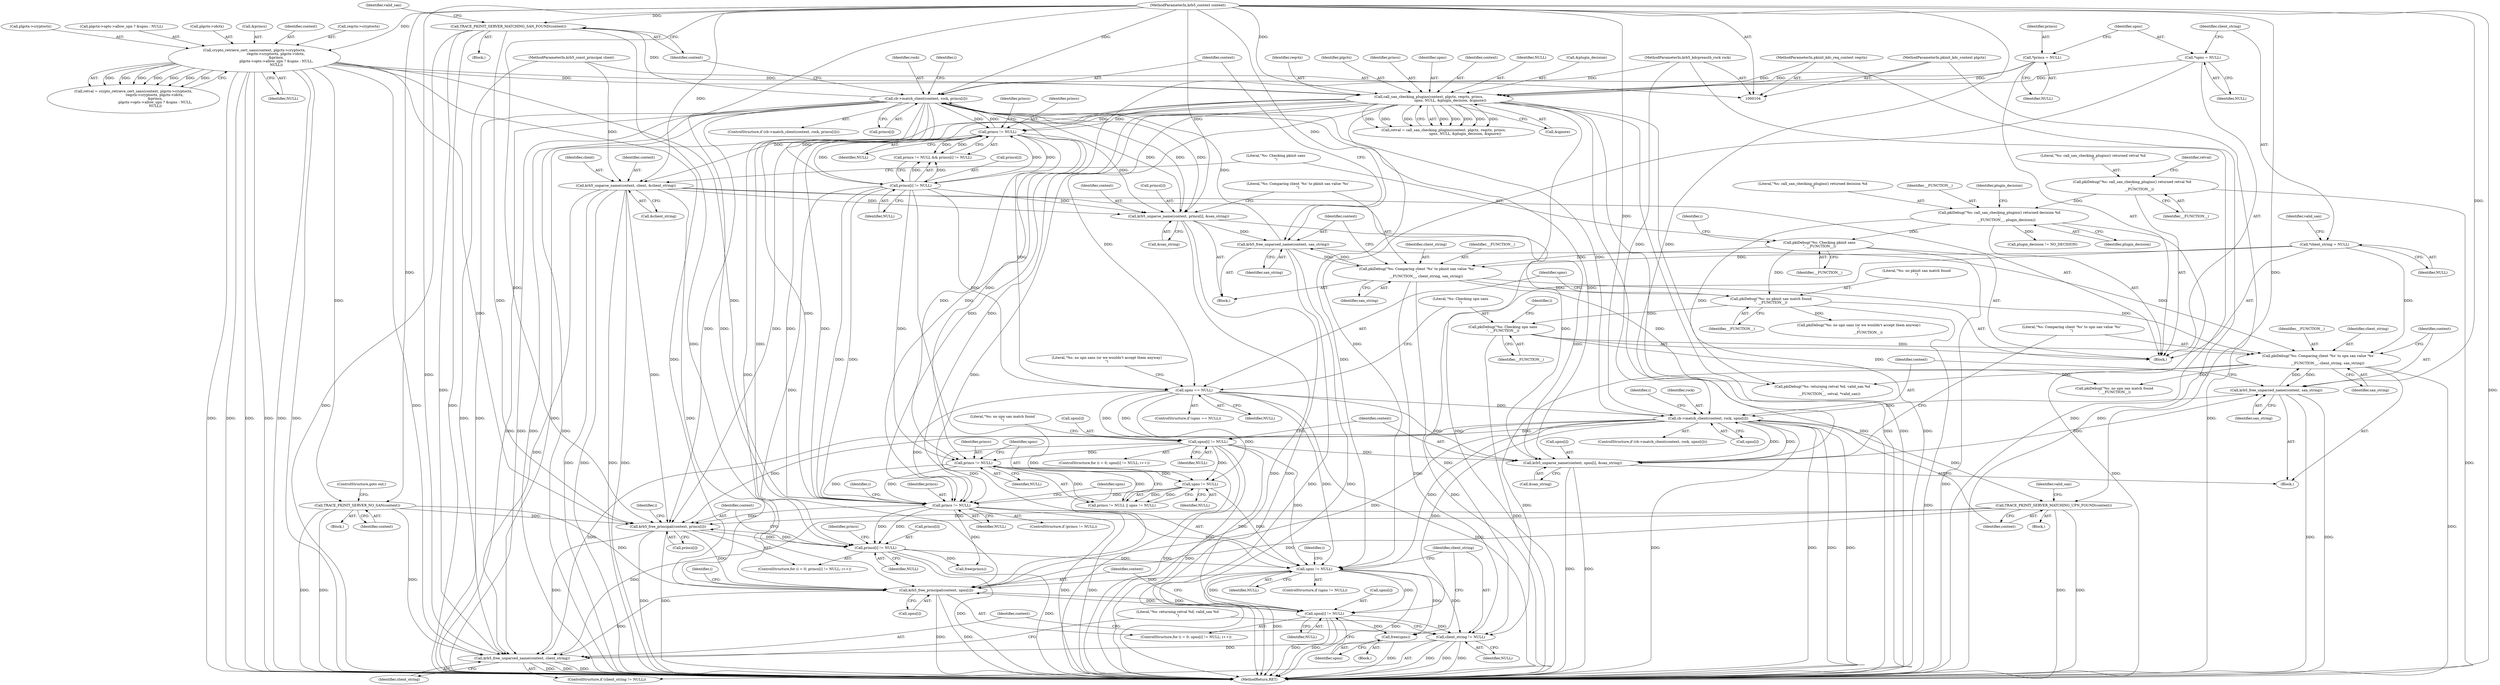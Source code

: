 digraph "1_krb5_50fe4074f188c2d4da0c421e96553acea8378db2_1@API" {
"1000394" [label="(Call,krb5_free_principal(context, upns[i]))"];
"1000259" [label="(Call,TRACE_PKINIT_SERVER_MATCHING_SAN_FOUND(context))"];
"1000252" [label="(Call,cb->match_client(context, rock, princs[i]))"];
"1000248" [label="(Call,krb5_free_unparsed_name(context, san_string))"];
"1000236" [label="(Call,krb5_unparse_name(context, princs[i], &san_string))"];
"1000212" [label="(Call,krb5_unparse_name(context, client, &client_string))"];
"1000178" [label="(Call,call_san_checking_plugins(context, plgctx, reqctx, princs,\n                                       upns, NULL, &plugin_decision, &ignore))"];
"1000134" [label="(Call,crypto_retrieve_cert_sans(context, plgctx->cryptoctx,\n                                       reqctx->cryptoctx, plgctx->idctx,\n                                        &princs,\n                                        plgctx->opts->allow_upn ? &upns : NULL,\n                                        NULL))"];
"1000105" [label="(MethodParameterIn,krb5_context context)"];
"1000106" [label="(MethodParameterIn,pkinit_kdc_context plgctx)"];
"1000107" [label="(MethodParameterIn,pkinit_kdc_req_context reqctx)"];
"1000115" [label="(Call,*princs = NULL)"];
"1000119" [label="(Call,*upns = NULL)"];
"1000110" [label="(MethodParameterIn,krb5_const_principal client)"];
"1000225" [label="(Call,princs != NULL)"];
"1000228" [label="(Call,princs[i] != NULL)"];
"1000243" [label="(Call,pkiDebug(\"%s: Comparing client '%s' to pkinit san value '%s'\n\",\n                 __FUNCTION__, client_string, san_string))"];
"1000217" [label="(Call,pkiDebug(\"%s: Checking pkinit sans\n\", __FUNCTION__))"];
"1000199" [label="(Call,pkiDebug(\"%s: call_san_checking_plugins() returned decision %d\n\",\n             __FUNCTION__, plugin_decision))"];
"1000189" [label="(Call,pkiDebug(\"%s: call_san_checking_plugins() returned retval %d\n\",\n             __FUNCTION__))"];
"1000124" [label="(Call,*client_string = NULL)"];
"1000109" [label="(MethodParameterIn,krb5_kdcpreauth_rock rock)"];
"1000322" [label="(Call,TRACE_PKINIT_SERVER_MATCHING_UPN_FOUND(context))"];
"1000315" [label="(Call,cb->match_client(context, rock, upns[i]))"];
"1000311" [label="(Call,krb5_free_unparsed_name(context, san_string))"];
"1000299" [label="(Call,krb5_unparse_name(context, upns[i], &san_string))"];
"1000291" [label="(Call,upns[i] != NULL)"];
"1000273" [label="(Call,upns == NULL)"];
"1000306" [label="(Call,pkiDebug(\"%s: Comparing client '%s' to upn san value '%s'\n\",\n                 __FUNCTION__, client_string, san_string))"];
"1000284" [label="(Call,pkiDebug(\"%s: Checking upn sans\n\", __FUNCTION__))"];
"1000269" [label="(Call,pkiDebug(\"%s: no pkinit san match found\n\", __FUNCTION__))"];
"1000371" [label="(Call,krb5_free_principal(context, princs[i]))"];
"1000162" [label="(Call,TRACE_PKINIT_SERVER_NO_SAN(context))"];
"1000364" [label="(Call,princs[i] != NULL)"];
"1000356" [label="(Call,princs != NULL)"];
"1000337" [label="(Call,princs != NULL)"];
"1000340" [label="(Call,upns != NULL)"];
"1000379" [label="(Call,upns != NULL)"];
"1000387" [label="(Call,upns[i] != NULL)"];
"1000394" [label="(Call,krb5_free_principal(context, upns[i]))"];
"1000405" [label="(Call,krb5_free_unparsed_name(context, client_string))"];
"1000399" [label="(Call,free(upns))"];
"1000402" [label="(Call,client_string != NULL)"];
"1000241" [label="(Call,&san_string)"];
"1000250" [label="(Identifier,san_string)"];
"1000252" [label="(Call,cb->match_client(context, rock, princs[i]))"];
"1000126" [label="(Identifier,NULL)"];
"1000342" [label="(Identifier,NULL)"];
"1000269" [label="(Call,pkiDebug(\"%s: no pkinit san match found\n\", __FUNCTION__))"];
"1000407" [label="(Identifier,client_string)"];
"1000402" [label="(Call,client_string != NULL)"];
"1000309" [label="(Identifier,client_string)"];
"1000185" [label="(Call,&plugin_decision)"];
"1000226" [label="(Identifier,princs)"];
"1000236" [label="(Call,krb5_unparse_name(context, princs[i], &san_string))"];
"1000107" [label="(MethodParameterIn,pkinit_kdc_req_context reqctx)"];
"1000299" [label="(Call,krb5_unparse_name(context, upns[i], &san_string))"];
"1000360" [label="(ControlStructure,for (i = 0; princs[i] != NULL; i++))"];
"1000340" [label="(Call,upns != NULL)"];
"1000109" [label="(MethodParameterIn,krb5_kdcpreauth_rock rock)"];
"1000382" [label="(Block,)"];
"1000311" [label="(Call,krb5_free_unparsed_name(context, san_string))"];
"1000270" [label="(Literal,\"%s: no pkinit san match found\n\")"];
"1000181" [label="(Identifier,reqctx)"];
"1000292" [label="(Call,upns[i])"];
"1000372" [label="(Identifier,context)"];
"1000371" [label="(Call,krb5_free_principal(context, princs[i]))"];
"1000362" [label="(Identifier,i)"];
"1000260" [label="(Identifier,context)"];
"1000404" [label="(Identifier,NULL)"];
"1000416" [label="(MethodReturn,RET)"];
"1000176" [label="(Call,retval = call_san_checking_plugins(context, plgctx, reqctx, princs,\n                                       upns, NULL, &plugin_decision, &ignore))"];
"1000391" [label="(Identifier,NULL)"];
"1000314" [label="(ControlStructure,if (cb->match_client(context, rock, upns[i])))"];
"1000218" [label="(Literal,\"%s: Checking pkinit sans\n\")"];
"1000234" [label="(Identifier,i)"];
"1000238" [label="(Call,princs[i])"];
"1000189" [label="(Call,pkiDebug(\"%s: call_san_checking_plugins() returned retval %d\n\",\n             __FUNCTION__))"];
"1000395" [label="(Identifier,context)"];
"1000300" [label="(Identifier,context)"];
"1000358" [label="(Identifier,NULL)"];
"1000156" [label="(Identifier,NULL)"];
"1000403" [label="(Identifier,client_string)"];
"1000227" [label="(Identifier,NULL)"];
"1000373" [label="(Call,princs[i])"];
"1000187" [label="(Call,&ignore)"];
"1000323" [label="(Identifier,context)"];
"1000394" [label="(Call,krb5_free_principal(context, upns[i]))"];
"1000180" [label="(Identifier,plgctx)"];
"1000202" [label="(Identifier,plugin_decision)"];
"1000200" [label="(Literal,\"%s: call_san_checking_plugins() returned decision %d\n\")"];
"1000307" [label="(Literal,\"%s: Comparing client '%s' to upn san value '%s'\n\")"];
"1000134" [label="(Call,crypto_retrieve_cert_sans(context, plgctx->cryptoctx,\n                                       reqctx->cryptoctx, plgctx->idctx,\n                                        &princs,\n                                        plgctx->opts->allow_upn ? &upns : NULL,\n                                        NULL))"];
"1000119" [label="(Call,*upns = NULL)"];
"1000237" [label="(Identifier,context)"];
"1000406" [label="(Identifier,context)"];
"1000310" [label="(Identifier,san_string)"];
"1000125" [label="(Identifier,client_string)"];
"1000337" [label="(Call,princs != NULL)"];
"1000287" [label="(ControlStructure,for (i = 0; upns[i] != NULL; i++))"];
"1000255" [label="(Call,princs[i])"];
"1000201" [label="(Identifier,__FUNCTION__)"];
"1000336" [label="(Call,princs != NULL || upns != NULL)"];
"1000243" [label="(Call,pkiDebug(\"%s: Comparing client '%s' to pkinit san value '%s'\n\",\n                 __FUNCTION__, client_string, san_string))"];
"1000182" [label="(Identifier,princs)"];
"1000244" [label="(Literal,\"%s: Comparing client '%s' to pkinit san value '%s'\n\")"];
"1000217" [label="(Call,pkiDebug(\"%s: Checking pkinit sans\n\", __FUNCTION__))"];
"1000321" [label="(Block,)"];
"1000295" [label="(Identifier,NULL)"];
"1000400" [label="(Identifier,upns)"];
"1000213" [label="(Identifier,context)"];
"1000183" [label="(Identifier,upns)"];
"1000396" [label="(Call,upns[i])"];
"1000308" [label="(Identifier,__FUNCTION__)"];
"1000401" [label="(ControlStructure,if (client_string != NULL))"];
"1000229" [label="(Call,princs[i])"];
"1000121" [label="(Identifier,NULL)"];
"1000272" [label="(ControlStructure,if (upns == NULL))"];
"1000332" [label="(Call,pkiDebug(\"%s: no upn san match found\n\", __FUNCTION__))"];
"1000313" [label="(Identifier,san_string)"];
"1000399" [label="(Call,free(upns))"];
"1000291" [label="(Call,upns[i] != NULL)"];
"1000316" [label="(Identifier,context)"];
"1000145" [label="(Call,&princs)"];
"1000178" [label="(Call,call_san_checking_plugins(context, plgctx, reqctx, princs,\n                                       upns, NULL, &plugin_decision, &ignore))"];
"1000383" [label="(ControlStructure,for (i = 0; upns[i] != NULL; i++))"];
"1000247" [label="(Identifier,san_string)"];
"1000378" [label="(ControlStructure,if (upns != NULL))"];
"1000142" [label="(Call,plgctx->idctx)"];
"1000322" [label="(Call,TRACE_PKINIT_SERVER_MATCHING_UPN_FOUND(context))"];
"1000245" [label="(Identifier,__FUNCTION__)"];
"1000225" [label="(Call,princs != NULL)"];
"1000326" [label="(Identifier,valid_san)"];
"1000376" [label="(Call,free(princs))"];
"1000135" [label="(Identifier,context)"];
"1000112" [label="(Block,)"];
"1000263" [label="(Identifier,valid_san)"];
"1000370" [label="(Identifier,i)"];
"1000248" [label="(Call,krb5_free_unparsed_name(context, san_string))"];
"1000224" [label="(Call,princs != NULL && princs[i] != NULL)"];
"1000199" [label="(Call,pkiDebug(\"%s: call_san_checking_plugins() returned decision %d\n\",\n             __FUNCTION__, plugin_decision))"];
"1000381" [label="(Identifier,NULL)"];
"1000318" [label="(Call,upns[i])"];
"1000254" [label="(Identifier,rock)"];
"1000315" [label="(Call,cb->match_client(context, rock, upns[i]))"];
"1000284" [label="(Call,pkiDebug(\"%s: Checking upn sans\n\", __FUNCTION__))"];
"1000232" [label="(Identifier,NULL)"];
"1000355" [label="(ControlStructure,if (princs != NULL))"];
"1000110" [label="(MethodParameterIn,krb5_const_principal client)"];
"1000163" [label="(Identifier,context)"];
"1000286" [label="(Identifier,__FUNCTION__)"];
"1000230" [label="(Identifier,princs)"];
"1000246" [label="(Identifier,client_string)"];
"1000379" [label="(Call,upns != NULL)"];
"1000179" [label="(Identifier,context)"];
"1000273" [label="(Call,upns == NULL)"];
"1000341" [label="(Identifier,upns)"];
"1000205" [label="(Identifier,plugin_decision)"];
"1000333" [label="(Literal,\"%s: no upn san match found\n\")"];
"1000339" [label="(Identifier,NULL)"];
"1000317" [label="(Identifier,rock)"];
"1000409" [label="(Literal,\"%s: returning retval %d, valid_san %d\n\")"];
"1000368" [label="(Identifier,NULL)"];
"1000193" [label="(Identifier,retval)"];
"1000191" [label="(Identifier,__FUNCTION__)"];
"1000312" [label="(Identifier,context)"];
"1000274" [label="(Identifier,upns)"];
"1000139" [label="(Call,reqctx->cryptoctx)"];
"1000297" [label="(Identifier,i)"];
"1000120" [label="(Identifier,upns)"];
"1000190" [label="(Literal,\"%s: call_san_checking_plugins() returned retval %d\n\")"];
"1000377" [label="(Identifier,princs)"];
"1000212" [label="(Call,krb5_unparse_name(context, client, &client_string))"];
"1000235" [label="(Block,)"];
"1000130" [label="(Identifier,valid_san)"];
"1000298" [label="(Block,)"];
"1000259" [label="(Call,TRACE_PKINIT_SERVER_MATCHING_SAN_FOUND(context))"];
"1000277" [label="(Call,pkiDebug(\"%s: no upn sans (or we wouldn't accept them anyway)\n\",\n                 __FUNCTION__))"];
"1000388" [label="(Call,upns[i])"];
"1000304" [label="(Call,&san_string)"];
"1000405" [label="(Call,krb5_free_unparsed_name(context, client_string))"];
"1000253" [label="(Identifier,context)"];
"1000408" [label="(Call,pkiDebug(\"%s: returning retval %d, valid_san %d\n\",\n             __FUNCTION__, retval, *valid_san))"];
"1000306" [label="(Call,pkiDebug(\"%s: Comparing client '%s' to upn san value '%s'\n\",\n                 __FUNCTION__, client_string, san_string))"];
"1000215" [label="(Call,&client_string)"];
"1000289" [label="(Identifier,i)"];
"1000219" [label="(Identifier,__FUNCTION__)"];
"1000364" [label="(Call,princs[i] != NULL)"];
"1000249" [label="(Identifier,context)"];
"1000204" [label="(Call,plugin_decision != NO_DECISION)"];
"1000161" [label="(Block,)"];
"1000162" [label="(Call,TRACE_PKINIT_SERVER_NO_SAN(context))"];
"1000278" [label="(Literal,\"%s: no upn sans (or we wouldn't accept them anyway)\n\")"];
"1000228" [label="(Call,princs[i] != NULL)"];
"1000357" [label="(Identifier,princs)"];
"1000387" [label="(Call,upns[i] != NULL)"];
"1000356" [label="(Call,princs != NULL)"];
"1000184" [label="(Identifier,NULL)"];
"1000124" [label="(Call,*client_string = NULL)"];
"1000222" [label="(Identifier,i)"];
"1000380" [label="(Identifier,upns)"];
"1000365" [label="(Call,princs[i])"];
"1000258" [label="(Block,)"];
"1000136" [label="(Call,plgctx->cryptoctx)"];
"1000147" [label="(Call,plgctx->opts->allow_upn ? &upns : NULL)"];
"1000164" [label="(ControlStructure,goto out;)"];
"1000338" [label="(Identifier,princs)"];
"1000275" [label="(Identifier,NULL)"];
"1000393" [label="(Identifier,i)"];
"1000106" [label="(MethodParameterIn,pkinit_kdc_context plgctx)"];
"1000132" [label="(Call,retval = crypto_retrieve_cert_sans(context, plgctx->cryptoctx,\n                                       reqctx->cryptoctx, plgctx->idctx,\n                                        &princs,\n                                        plgctx->opts->allow_upn ? &upns : NULL,\n                                        NULL))"];
"1000115" [label="(Call,*princs = NULL)"];
"1000285" [label="(Literal,\"%s: Checking upn sans\n\")"];
"1000214" [label="(Identifier,client)"];
"1000301" [label="(Call,upns[i])"];
"1000385" [label="(Identifier,i)"];
"1000116" [label="(Identifier,princs)"];
"1000117" [label="(Identifier,NULL)"];
"1000105" [label="(MethodParameterIn,krb5_context context)"];
"1000251" [label="(ControlStructure,if (cb->match_client(context, rock, princs[i])))"];
"1000271" [label="(Identifier,__FUNCTION__)"];
"1000394" -> "1000383"  [label="AST: "];
"1000394" -> "1000396"  [label="CFG: "];
"1000395" -> "1000394"  [label="AST: "];
"1000396" -> "1000394"  [label="AST: "];
"1000393" -> "1000394"  [label="CFG: "];
"1000394" -> "1000416"  [label="DDG: "];
"1000394" -> "1000416"  [label="DDG: "];
"1000394" -> "1000387"  [label="DDG: "];
"1000259" -> "1000394"  [label="DDG: "];
"1000252" -> "1000394"  [label="DDG: "];
"1000178" -> "1000394"  [label="DDG: "];
"1000322" -> "1000394"  [label="DDG: "];
"1000371" -> "1000394"  [label="DDG: "];
"1000162" -> "1000394"  [label="DDG: "];
"1000315" -> "1000394"  [label="DDG: "];
"1000212" -> "1000394"  [label="DDG: "];
"1000134" -> "1000394"  [label="DDG: "];
"1000105" -> "1000394"  [label="DDG: "];
"1000379" -> "1000394"  [label="DDG: "];
"1000387" -> "1000394"  [label="DDG: "];
"1000394" -> "1000405"  [label="DDG: "];
"1000259" -> "1000258"  [label="AST: "];
"1000259" -> "1000260"  [label="CFG: "];
"1000260" -> "1000259"  [label="AST: "];
"1000263" -> "1000259"  [label="CFG: "];
"1000259" -> "1000416"  [label="DDG: "];
"1000259" -> "1000416"  [label="DDG: "];
"1000252" -> "1000259"  [label="DDG: "];
"1000105" -> "1000259"  [label="DDG: "];
"1000259" -> "1000371"  [label="DDG: "];
"1000259" -> "1000405"  [label="DDG: "];
"1000252" -> "1000251"  [label="AST: "];
"1000252" -> "1000255"  [label="CFG: "];
"1000253" -> "1000252"  [label="AST: "];
"1000254" -> "1000252"  [label="AST: "];
"1000255" -> "1000252"  [label="AST: "];
"1000260" -> "1000252"  [label="CFG: "];
"1000234" -> "1000252"  [label="CFG: "];
"1000252" -> "1000416"  [label="DDG: "];
"1000252" -> "1000416"  [label="DDG: "];
"1000252" -> "1000416"  [label="DDG: "];
"1000252" -> "1000416"  [label="DDG: "];
"1000252" -> "1000225"  [label="DDG: "];
"1000252" -> "1000228"  [label="DDG: "];
"1000252" -> "1000236"  [label="DDG: "];
"1000252" -> "1000236"  [label="DDG: "];
"1000248" -> "1000252"  [label="DDG: "];
"1000105" -> "1000252"  [label="DDG: "];
"1000109" -> "1000252"  [label="DDG: "];
"1000225" -> "1000252"  [label="DDG: "];
"1000236" -> "1000252"  [label="DDG: "];
"1000252" -> "1000299"  [label="DDG: "];
"1000252" -> "1000315"  [label="DDG: "];
"1000252" -> "1000337"  [label="DDG: "];
"1000252" -> "1000356"  [label="DDG: "];
"1000252" -> "1000364"  [label="DDG: "];
"1000252" -> "1000371"  [label="DDG: "];
"1000252" -> "1000405"  [label="DDG: "];
"1000248" -> "1000235"  [label="AST: "];
"1000248" -> "1000250"  [label="CFG: "];
"1000249" -> "1000248"  [label="AST: "];
"1000250" -> "1000248"  [label="AST: "];
"1000253" -> "1000248"  [label="CFG: "];
"1000248" -> "1000416"  [label="DDG: "];
"1000248" -> "1000416"  [label="DDG: "];
"1000248" -> "1000243"  [label="DDG: "];
"1000236" -> "1000248"  [label="DDG: "];
"1000105" -> "1000248"  [label="DDG: "];
"1000243" -> "1000248"  [label="DDG: "];
"1000248" -> "1000306"  [label="DDG: "];
"1000236" -> "1000235"  [label="AST: "];
"1000236" -> "1000241"  [label="CFG: "];
"1000237" -> "1000236"  [label="AST: "];
"1000238" -> "1000236"  [label="AST: "];
"1000241" -> "1000236"  [label="AST: "];
"1000244" -> "1000236"  [label="CFG: "];
"1000236" -> "1000416"  [label="DDG: "];
"1000236" -> "1000416"  [label="DDG: "];
"1000212" -> "1000236"  [label="DDG: "];
"1000105" -> "1000236"  [label="DDG: "];
"1000225" -> "1000236"  [label="DDG: "];
"1000228" -> "1000236"  [label="DDG: "];
"1000236" -> "1000299"  [label="DDG: "];
"1000212" -> "1000112"  [label="AST: "];
"1000212" -> "1000215"  [label="CFG: "];
"1000213" -> "1000212"  [label="AST: "];
"1000214" -> "1000212"  [label="AST: "];
"1000215" -> "1000212"  [label="AST: "];
"1000218" -> "1000212"  [label="CFG: "];
"1000212" -> "1000416"  [label="DDG: "];
"1000212" -> "1000416"  [label="DDG: "];
"1000212" -> "1000416"  [label="DDG: "];
"1000212" -> "1000416"  [label="DDG: "];
"1000178" -> "1000212"  [label="DDG: "];
"1000105" -> "1000212"  [label="DDG: "];
"1000110" -> "1000212"  [label="DDG: "];
"1000212" -> "1000299"  [label="DDG: "];
"1000212" -> "1000371"  [label="DDG: "];
"1000212" -> "1000405"  [label="DDG: "];
"1000178" -> "1000176"  [label="AST: "];
"1000178" -> "1000187"  [label="CFG: "];
"1000179" -> "1000178"  [label="AST: "];
"1000180" -> "1000178"  [label="AST: "];
"1000181" -> "1000178"  [label="AST: "];
"1000182" -> "1000178"  [label="AST: "];
"1000183" -> "1000178"  [label="AST: "];
"1000184" -> "1000178"  [label="AST: "];
"1000185" -> "1000178"  [label="AST: "];
"1000187" -> "1000178"  [label="AST: "];
"1000176" -> "1000178"  [label="CFG: "];
"1000178" -> "1000416"  [label="DDG: "];
"1000178" -> "1000416"  [label="DDG: "];
"1000178" -> "1000416"  [label="DDG: "];
"1000178" -> "1000416"  [label="DDG: "];
"1000178" -> "1000416"  [label="DDG: "];
"1000178" -> "1000176"  [label="DDG: "];
"1000178" -> "1000176"  [label="DDG: "];
"1000178" -> "1000176"  [label="DDG: "];
"1000178" -> "1000176"  [label="DDG: "];
"1000178" -> "1000176"  [label="DDG: "];
"1000178" -> "1000176"  [label="DDG: "];
"1000178" -> "1000176"  [label="DDG: "];
"1000178" -> "1000176"  [label="DDG: "];
"1000134" -> "1000178"  [label="DDG: "];
"1000134" -> "1000178"  [label="DDG: "];
"1000105" -> "1000178"  [label="DDG: "];
"1000106" -> "1000178"  [label="DDG: "];
"1000107" -> "1000178"  [label="DDG: "];
"1000115" -> "1000178"  [label="DDG: "];
"1000119" -> "1000178"  [label="DDG: "];
"1000178" -> "1000225"  [label="DDG: "];
"1000178" -> "1000225"  [label="DDG: "];
"1000178" -> "1000273"  [label="DDG: "];
"1000178" -> "1000356"  [label="DDG: "];
"1000178" -> "1000356"  [label="DDG: "];
"1000178" -> "1000371"  [label="DDG: "];
"1000178" -> "1000379"  [label="DDG: "];
"1000178" -> "1000405"  [label="DDG: "];
"1000134" -> "1000132"  [label="AST: "];
"1000134" -> "1000156"  [label="CFG: "];
"1000135" -> "1000134"  [label="AST: "];
"1000136" -> "1000134"  [label="AST: "];
"1000139" -> "1000134"  [label="AST: "];
"1000142" -> "1000134"  [label="AST: "];
"1000145" -> "1000134"  [label="AST: "];
"1000147" -> "1000134"  [label="AST: "];
"1000156" -> "1000134"  [label="AST: "];
"1000132" -> "1000134"  [label="CFG: "];
"1000134" -> "1000416"  [label="DDG: "];
"1000134" -> "1000416"  [label="DDG: "];
"1000134" -> "1000416"  [label="DDG: "];
"1000134" -> "1000416"  [label="DDG: "];
"1000134" -> "1000416"  [label="DDG: "];
"1000134" -> "1000416"  [label="DDG: "];
"1000134" -> "1000132"  [label="DDG: "];
"1000134" -> "1000132"  [label="DDG: "];
"1000134" -> "1000132"  [label="DDG: "];
"1000134" -> "1000132"  [label="DDG: "];
"1000134" -> "1000132"  [label="DDG: "];
"1000134" -> "1000132"  [label="DDG: "];
"1000134" -> "1000132"  [label="DDG: "];
"1000105" -> "1000134"  [label="DDG: "];
"1000134" -> "1000162"  [label="DDG: "];
"1000134" -> "1000356"  [label="DDG: "];
"1000134" -> "1000371"  [label="DDG: "];
"1000134" -> "1000405"  [label="DDG: "];
"1000105" -> "1000104"  [label="AST: "];
"1000105" -> "1000416"  [label="DDG: "];
"1000105" -> "1000162"  [label="DDG: "];
"1000105" -> "1000299"  [label="DDG: "];
"1000105" -> "1000311"  [label="DDG: "];
"1000105" -> "1000315"  [label="DDG: "];
"1000105" -> "1000322"  [label="DDG: "];
"1000105" -> "1000371"  [label="DDG: "];
"1000105" -> "1000405"  [label="DDG: "];
"1000106" -> "1000104"  [label="AST: "];
"1000106" -> "1000416"  [label="DDG: "];
"1000107" -> "1000104"  [label="AST: "];
"1000107" -> "1000416"  [label="DDG: "];
"1000115" -> "1000112"  [label="AST: "];
"1000115" -> "1000117"  [label="CFG: "];
"1000116" -> "1000115"  [label="AST: "];
"1000117" -> "1000115"  [label="AST: "];
"1000120" -> "1000115"  [label="CFG: "];
"1000115" -> "1000356"  [label="DDG: "];
"1000119" -> "1000112"  [label="AST: "];
"1000119" -> "1000121"  [label="CFG: "];
"1000120" -> "1000119"  [label="AST: "];
"1000121" -> "1000119"  [label="AST: "];
"1000125" -> "1000119"  [label="CFG: "];
"1000119" -> "1000379"  [label="DDG: "];
"1000110" -> "1000104"  [label="AST: "];
"1000110" -> "1000416"  [label="DDG: "];
"1000225" -> "1000224"  [label="AST: "];
"1000225" -> "1000227"  [label="CFG: "];
"1000226" -> "1000225"  [label="AST: "];
"1000227" -> "1000225"  [label="AST: "];
"1000230" -> "1000225"  [label="CFG: "];
"1000224" -> "1000225"  [label="CFG: "];
"1000225" -> "1000224"  [label="DDG: "];
"1000225" -> "1000224"  [label="DDG: "];
"1000228" -> "1000225"  [label="DDG: "];
"1000225" -> "1000228"  [label="DDG: "];
"1000225" -> "1000228"  [label="DDG: "];
"1000225" -> "1000273"  [label="DDG: "];
"1000225" -> "1000337"  [label="DDG: "];
"1000225" -> "1000356"  [label="DDG: "];
"1000225" -> "1000356"  [label="DDG: "];
"1000228" -> "1000224"  [label="AST: "];
"1000228" -> "1000232"  [label="CFG: "];
"1000229" -> "1000228"  [label="AST: "];
"1000232" -> "1000228"  [label="AST: "];
"1000224" -> "1000228"  [label="CFG: "];
"1000228" -> "1000416"  [label="DDG: "];
"1000228" -> "1000224"  [label="DDG: "];
"1000228" -> "1000224"  [label="DDG: "];
"1000228" -> "1000273"  [label="DDG: "];
"1000228" -> "1000337"  [label="DDG: "];
"1000228" -> "1000356"  [label="DDG: "];
"1000228" -> "1000356"  [label="DDG: "];
"1000228" -> "1000364"  [label="DDG: "];
"1000243" -> "1000235"  [label="AST: "];
"1000243" -> "1000247"  [label="CFG: "];
"1000244" -> "1000243"  [label="AST: "];
"1000245" -> "1000243"  [label="AST: "];
"1000246" -> "1000243"  [label="AST: "];
"1000247" -> "1000243"  [label="AST: "];
"1000249" -> "1000243"  [label="CFG: "];
"1000243" -> "1000416"  [label="DDG: "];
"1000217" -> "1000243"  [label="DDG: "];
"1000124" -> "1000243"  [label="DDG: "];
"1000243" -> "1000269"  [label="DDG: "];
"1000243" -> "1000306"  [label="DDG: "];
"1000243" -> "1000402"  [label="DDG: "];
"1000243" -> "1000408"  [label="DDG: "];
"1000217" -> "1000112"  [label="AST: "];
"1000217" -> "1000219"  [label="CFG: "];
"1000218" -> "1000217"  [label="AST: "];
"1000219" -> "1000217"  [label="AST: "];
"1000222" -> "1000217"  [label="CFG: "];
"1000217" -> "1000416"  [label="DDG: "];
"1000199" -> "1000217"  [label="DDG: "];
"1000217" -> "1000269"  [label="DDG: "];
"1000199" -> "1000112"  [label="AST: "];
"1000199" -> "1000202"  [label="CFG: "];
"1000200" -> "1000199"  [label="AST: "];
"1000201" -> "1000199"  [label="AST: "];
"1000202" -> "1000199"  [label="AST: "];
"1000205" -> "1000199"  [label="CFG: "];
"1000199" -> "1000416"  [label="DDG: "];
"1000189" -> "1000199"  [label="DDG: "];
"1000199" -> "1000204"  [label="DDG: "];
"1000199" -> "1000408"  [label="DDG: "];
"1000189" -> "1000112"  [label="AST: "];
"1000189" -> "1000191"  [label="CFG: "];
"1000190" -> "1000189"  [label="AST: "];
"1000191" -> "1000189"  [label="AST: "];
"1000193" -> "1000189"  [label="CFG: "];
"1000189" -> "1000416"  [label="DDG: "];
"1000124" -> "1000112"  [label="AST: "];
"1000124" -> "1000126"  [label="CFG: "];
"1000125" -> "1000124"  [label="AST: "];
"1000126" -> "1000124"  [label="AST: "];
"1000130" -> "1000124"  [label="CFG: "];
"1000124" -> "1000306"  [label="DDG: "];
"1000124" -> "1000402"  [label="DDG: "];
"1000109" -> "1000104"  [label="AST: "];
"1000109" -> "1000416"  [label="DDG: "];
"1000109" -> "1000315"  [label="DDG: "];
"1000322" -> "1000321"  [label="AST: "];
"1000322" -> "1000323"  [label="CFG: "];
"1000323" -> "1000322"  [label="AST: "];
"1000326" -> "1000322"  [label="CFG: "];
"1000322" -> "1000416"  [label="DDG: "];
"1000322" -> "1000416"  [label="DDG: "];
"1000315" -> "1000322"  [label="DDG: "];
"1000322" -> "1000371"  [label="DDG: "];
"1000322" -> "1000405"  [label="DDG: "];
"1000315" -> "1000314"  [label="AST: "];
"1000315" -> "1000318"  [label="CFG: "];
"1000316" -> "1000315"  [label="AST: "];
"1000317" -> "1000315"  [label="AST: "];
"1000318" -> "1000315"  [label="AST: "];
"1000323" -> "1000315"  [label="CFG: "];
"1000297" -> "1000315"  [label="CFG: "];
"1000315" -> "1000416"  [label="DDG: "];
"1000315" -> "1000416"  [label="DDG: "];
"1000315" -> "1000416"  [label="DDG: "];
"1000315" -> "1000416"  [label="DDG: "];
"1000315" -> "1000291"  [label="DDG: "];
"1000315" -> "1000299"  [label="DDG: "];
"1000311" -> "1000315"  [label="DDG: "];
"1000299" -> "1000315"  [label="DDG: "];
"1000273" -> "1000315"  [label="DDG: "];
"1000315" -> "1000371"  [label="DDG: "];
"1000315" -> "1000379"  [label="DDG: "];
"1000315" -> "1000387"  [label="DDG: "];
"1000315" -> "1000405"  [label="DDG: "];
"1000311" -> "1000298"  [label="AST: "];
"1000311" -> "1000313"  [label="CFG: "];
"1000312" -> "1000311"  [label="AST: "];
"1000313" -> "1000311"  [label="AST: "];
"1000316" -> "1000311"  [label="CFG: "];
"1000311" -> "1000416"  [label="DDG: "];
"1000311" -> "1000416"  [label="DDG: "];
"1000311" -> "1000306"  [label="DDG: "];
"1000299" -> "1000311"  [label="DDG: "];
"1000306" -> "1000311"  [label="DDG: "];
"1000299" -> "1000298"  [label="AST: "];
"1000299" -> "1000304"  [label="CFG: "];
"1000300" -> "1000299"  [label="AST: "];
"1000301" -> "1000299"  [label="AST: "];
"1000304" -> "1000299"  [label="AST: "];
"1000307" -> "1000299"  [label="CFG: "];
"1000299" -> "1000416"  [label="DDG: "];
"1000299" -> "1000416"  [label="DDG: "];
"1000291" -> "1000299"  [label="DDG: "];
"1000273" -> "1000299"  [label="DDG: "];
"1000291" -> "1000287"  [label="AST: "];
"1000291" -> "1000295"  [label="CFG: "];
"1000292" -> "1000291"  [label="AST: "];
"1000295" -> "1000291"  [label="AST: "];
"1000300" -> "1000291"  [label="CFG: "];
"1000333" -> "1000291"  [label="CFG: "];
"1000291" -> "1000416"  [label="DDG: "];
"1000291" -> "1000416"  [label="DDG: "];
"1000273" -> "1000291"  [label="DDG: "];
"1000273" -> "1000291"  [label="DDG: "];
"1000291" -> "1000337"  [label="DDG: "];
"1000291" -> "1000340"  [label="DDG: "];
"1000291" -> "1000356"  [label="DDG: "];
"1000291" -> "1000379"  [label="DDG: "];
"1000291" -> "1000387"  [label="DDG: "];
"1000273" -> "1000272"  [label="AST: "];
"1000273" -> "1000275"  [label="CFG: "];
"1000274" -> "1000273"  [label="AST: "];
"1000275" -> "1000273"  [label="AST: "];
"1000278" -> "1000273"  [label="CFG: "];
"1000285" -> "1000273"  [label="CFG: "];
"1000273" -> "1000416"  [label="DDG: "];
"1000273" -> "1000340"  [label="DDG: "];
"1000273" -> "1000356"  [label="DDG: "];
"1000273" -> "1000379"  [label="DDG: "];
"1000306" -> "1000298"  [label="AST: "];
"1000306" -> "1000310"  [label="CFG: "];
"1000307" -> "1000306"  [label="AST: "];
"1000308" -> "1000306"  [label="AST: "];
"1000309" -> "1000306"  [label="AST: "];
"1000310" -> "1000306"  [label="AST: "];
"1000312" -> "1000306"  [label="CFG: "];
"1000306" -> "1000416"  [label="DDG: "];
"1000284" -> "1000306"  [label="DDG: "];
"1000306" -> "1000332"  [label="DDG: "];
"1000306" -> "1000402"  [label="DDG: "];
"1000306" -> "1000408"  [label="DDG: "];
"1000284" -> "1000112"  [label="AST: "];
"1000284" -> "1000286"  [label="CFG: "];
"1000285" -> "1000284"  [label="AST: "];
"1000286" -> "1000284"  [label="AST: "];
"1000289" -> "1000284"  [label="CFG: "];
"1000284" -> "1000416"  [label="DDG: "];
"1000269" -> "1000284"  [label="DDG: "];
"1000284" -> "1000332"  [label="DDG: "];
"1000269" -> "1000112"  [label="AST: "];
"1000269" -> "1000271"  [label="CFG: "];
"1000270" -> "1000269"  [label="AST: "];
"1000271" -> "1000269"  [label="AST: "];
"1000274" -> "1000269"  [label="CFG: "];
"1000269" -> "1000416"  [label="DDG: "];
"1000269" -> "1000277"  [label="DDG: "];
"1000371" -> "1000360"  [label="AST: "];
"1000371" -> "1000373"  [label="CFG: "];
"1000372" -> "1000371"  [label="AST: "];
"1000373" -> "1000371"  [label="AST: "];
"1000370" -> "1000371"  [label="CFG: "];
"1000371" -> "1000416"  [label="DDG: "];
"1000371" -> "1000416"  [label="DDG: "];
"1000371" -> "1000364"  [label="DDG: "];
"1000162" -> "1000371"  [label="DDG: "];
"1000364" -> "1000371"  [label="DDG: "];
"1000356" -> "1000371"  [label="DDG: "];
"1000371" -> "1000405"  [label="DDG: "];
"1000162" -> "1000161"  [label="AST: "];
"1000162" -> "1000163"  [label="CFG: "];
"1000163" -> "1000162"  [label="AST: "];
"1000164" -> "1000162"  [label="CFG: "];
"1000162" -> "1000416"  [label="DDG: "];
"1000162" -> "1000416"  [label="DDG: "];
"1000162" -> "1000405"  [label="DDG: "];
"1000364" -> "1000360"  [label="AST: "];
"1000364" -> "1000368"  [label="CFG: "];
"1000365" -> "1000364"  [label="AST: "];
"1000368" -> "1000364"  [label="AST: "];
"1000372" -> "1000364"  [label="CFG: "];
"1000377" -> "1000364"  [label="CFG: "];
"1000364" -> "1000416"  [label="DDG: "];
"1000364" -> "1000416"  [label="DDG: "];
"1000356" -> "1000364"  [label="DDG: "];
"1000356" -> "1000364"  [label="DDG: "];
"1000364" -> "1000376"  [label="DDG: "];
"1000364" -> "1000379"  [label="DDG: "];
"1000356" -> "1000355"  [label="AST: "];
"1000356" -> "1000358"  [label="CFG: "];
"1000357" -> "1000356"  [label="AST: "];
"1000358" -> "1000356"  [label="AST: "];
"1000362" -> "1000356"  [label="CFG: "];
"1000380" -> "1000356"  [label="CFG: "];
"1000356" -> "1000416"  [label="DDG: "];
"1000356" -> "1000416"  [label="DDG: "];
"1000337" -> "1000356"  [label="DDG: "];
"1000337" -> "1000356"  [label="DDG: "];
"1000340" -> "1000356"  [label="DDG: "];
"1000356" -> "1000376"  [label="DDG: "];
"1000356" -> "1000379"  [label="DDG: "];
"1000337" -> "1000336"  [label="AST: "];
"1000337" -> "1000339"  [label="CFG: "];
"1000338" -> "1000337"  [label="AST: "];
"1000339" -> "1000337"  [label="AST: "];
"1000341" -> "1000337"  [label="CFG: "];
"1000336" -> "1000337"  [label="CFG: "];
"1000337" -> "1000336"  [label="DDG: "];
"1000337" -> "1000336"  [label="DDG: "];
"1000337" -> "1000340"  [label="DDG: "];
"1000340" -> "1000336"  [label="AST: "];
"1000340" -> "1000342"  [label="CFG: "];
"1000341" -> "1000340"  [label="AST: "];
"1000342" -> "1000340"  [label="AST: "];
"1000336" -> "1000340"  [label="CFG: "];
"1000340" -> "1000336"  [label="DDG: "];
"1000340" -> "1000336"  [label="DDG: "];
"1000340" -> "1000379"  [label="DDG: "];
"1000379" -> "1000378"  [label="AST: "];
"1000379" -> "1000381"  [label="CFG: "];
"1000380" -> "1000379"  [label="AST: "];
"1000381" -> "1000379"  [label="AST: "];
"1000385" -> "1000379"  [label="CFG: "];
"1000403" -> "1000379"  [label="CFG: "];
"1000379" -> "1000416"  [label="DDG: "];
"1000379" -> "1000416"  [label="DDG: "];
"1000379" -> "1000387"  [label="DDG: "];
"1000379" -> "1000387"  [label="DDG: "];
"1000379" -> "1000399"  [label="DDG: "];
"1000379" -> "1000402"  [label="DDG: "];
"1000387" -> "1000383"  [label="AST: "];
"1000387" -> "1000391"  [label="CFG: "];
"1000388" -> "1000387"  [label="AST: "];
"1000391" -> "1000387"  [label="AST: "];
"1000395" -> "1000387"  [label="CFG: "];
"1000400" -> "1000387"  [label="CFG: "];
"1000387" -> "1000416"  [label="DDG: "];
"1000387" -> "1000416"  [label="DDG: "];
"1000387" -> "1000399"  [label="DDG: "];
"1000387" -> "1000402"  [label="DDG: "];
"1000405" -> "1000401"  [label="AST: "];
"1000405" -> "1000407"  [label="CFG: "];
"1000406" -> "1000405"  [label="AST: "];
"1000407" -> "1000405"  [label="AST: "];
"1000409" -> "1000405"  [label="CFG: "];
"1000405" -> "1000416"  [label="DDG: "];
"1000405" -> "1000416"  [label="DDG: "];
"1000405" -> "1000416"  [label="DDG: "];
"1000402" -> "1000405"  [label="DDG: "];
"1000399" -> "1000382"  [label="AST: "];
"1000399" -> "1000400"  [label="CFG: "];
"1000400" -> "1000399"  [label="AST: "];
"1000403" -> "1000399"  [label="CFG: "];
"1000399" -> "1000416"  [label="DDG: "];
"1000402" -> "1000401"  [label="AST: "];
"1000402" -> "1000404"  [label="CFG: "];
"1000403" -> "1000402"  [label="AST: "];
"1000404" -> "1000402"  [label="AST: "];
"1000406" -> "1000402"  [label="CFG: "];
"1000409" -> "1000402"  [label="CFG: "];
"1000402" -> "1000416"  [label="DDG: "];
"1000402" -> "1000416"  [label="DDG: "];
"1000402" -> "1000416"  [label="DDG: "];
}
